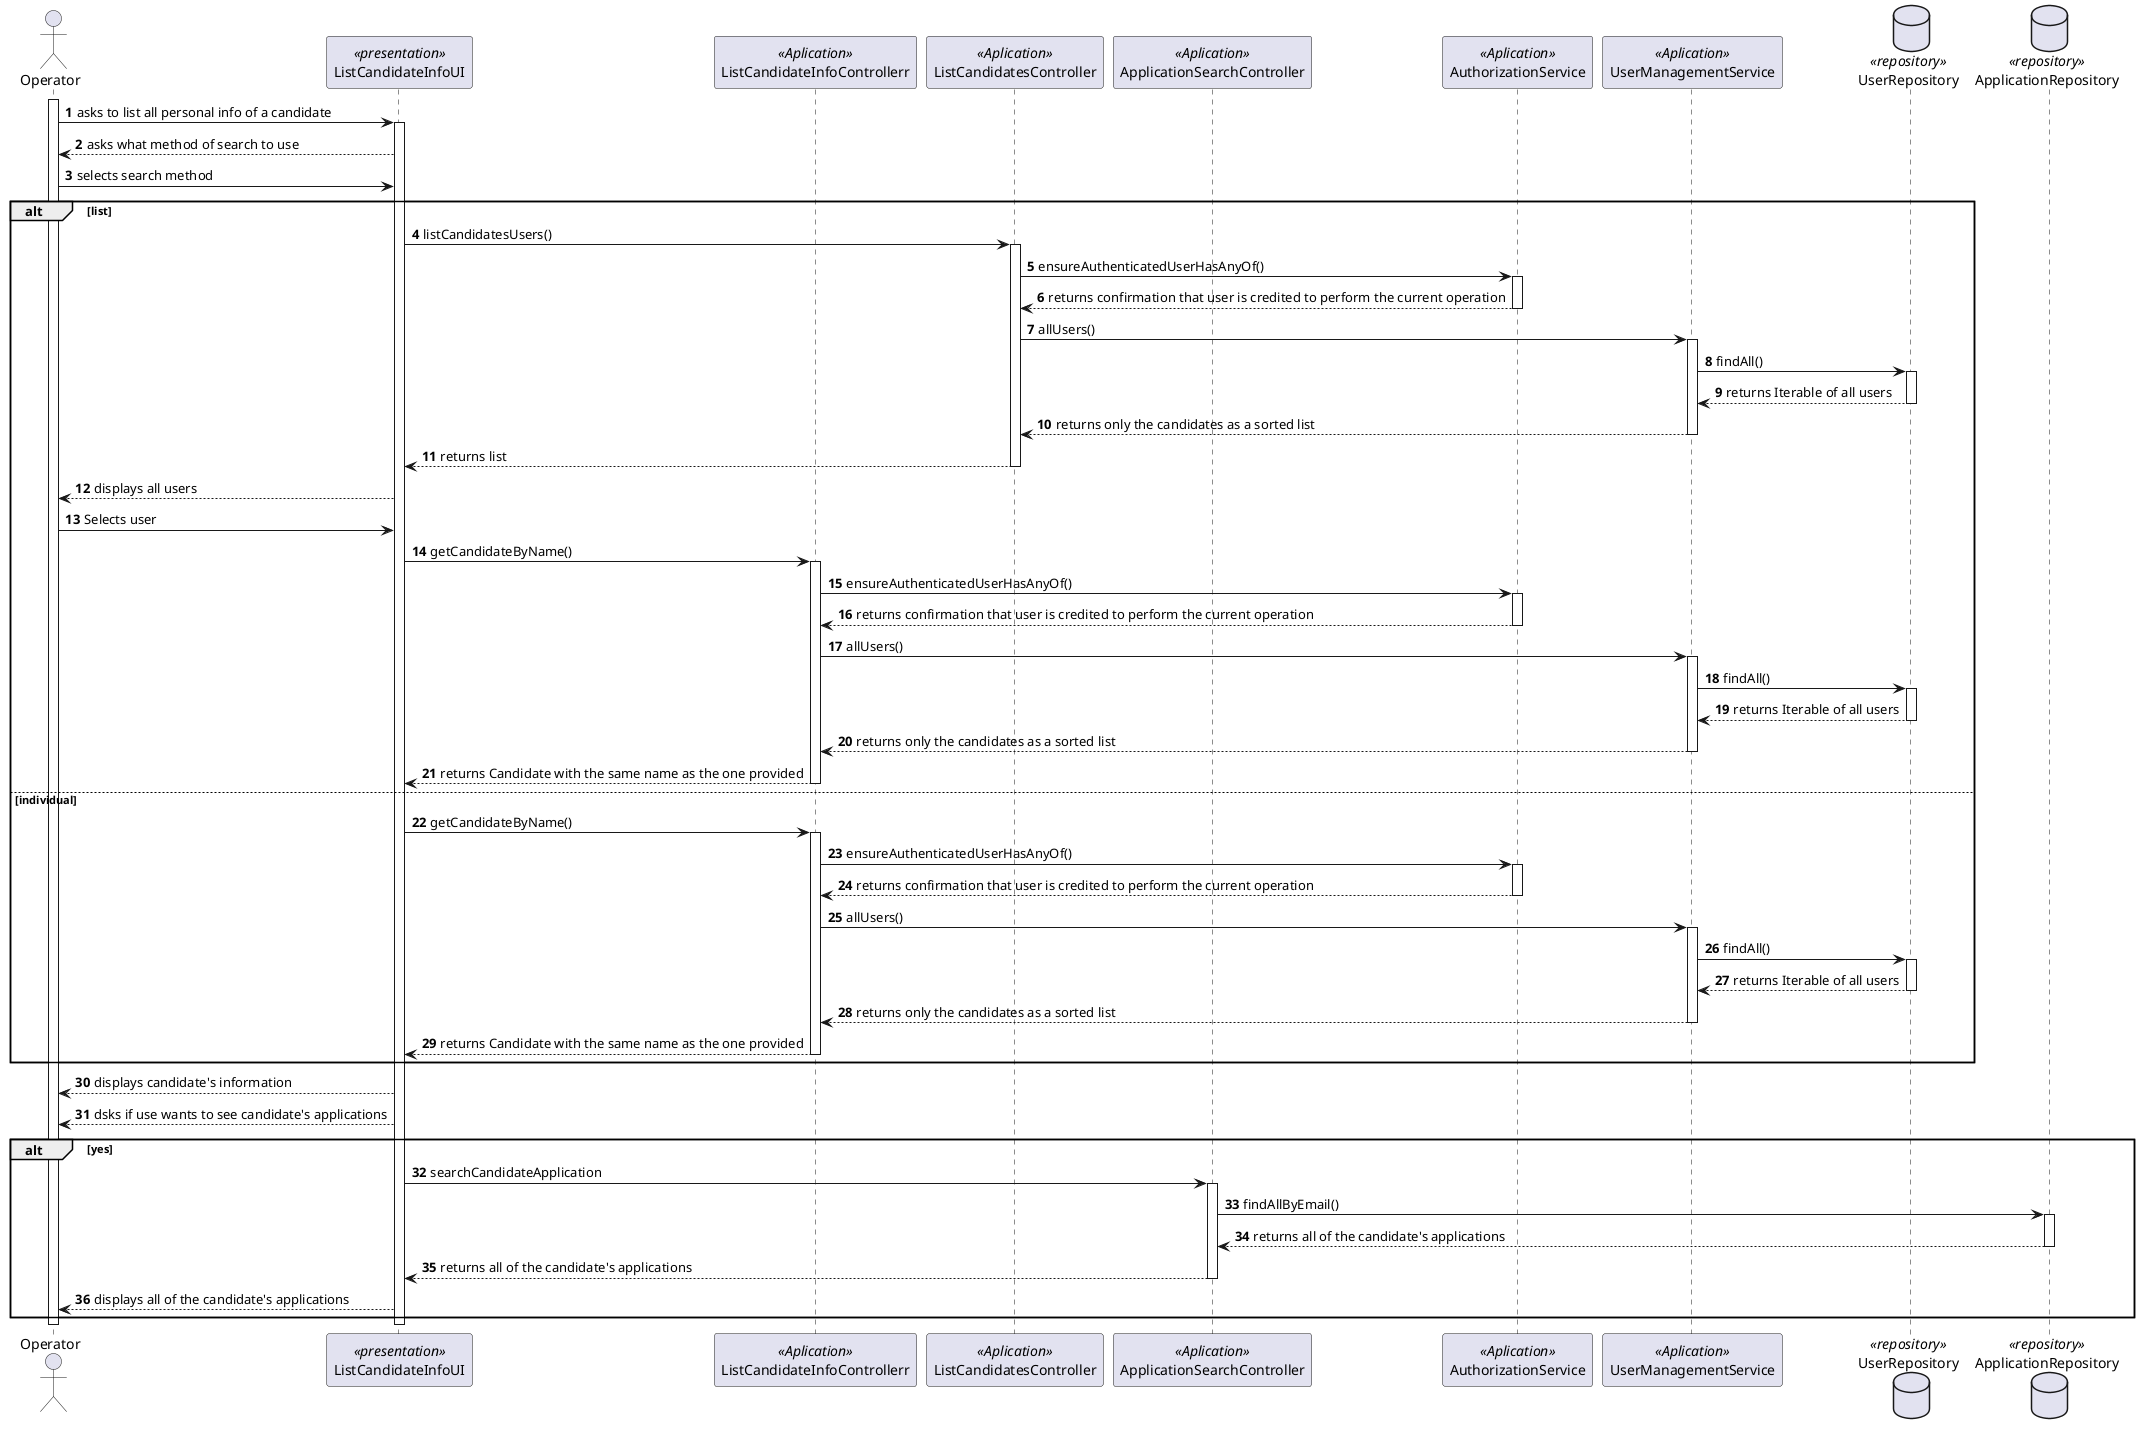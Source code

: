 @startuml
'https://plantuml.com/sequence-diagram

autonumber
actor "Operator" as O
participant "ListCandidateInfoUI" as UI <<presentation>>
participant "ListCandidateInfoControllerr" as CICTRL <<Aplication>>
participant "ListCandidatesController" as CCTRL <<Aplication>>
participant "ApplicationSearchController" as ASCTRL <<Aplication>>
participant "AuthorizationService" as AUTH <<Aplication>>
participant "UserManagementService" as UMNG <<Aplication>>
database UserRepository as REPU <<repository>>
database ApplicationRepository as REPA <<repository>>


activate O
O-> UI : asks to list all personal info of a candidate
activate UI
UI --> O: asks what method of search to use
O -> UI: selects search method
alt list
    UI -> CCTRL: listCandidatesUsers()
    activate CCTRL
    CCTRL -> AUTH: ensureAuthenticatedUserHasAnyOf()
    activate AUTH
    AUTH --> CCTRL: returns confirmation that user is credited to perform the current operation
    deactivate AUTH
    CCTRL -> UMNG: allUsers()
    activate UMNG
    UMNG -> REPU: findAll()
    activate REPU
    REPU --> UMNG : returns Iterable of all users
    deactivate REPU
    UMNG --> CCTRL : returns only the candidates as a sorted list
    deactivate UMNG
    CCTRL --> UI: returns list
    deactivate CCTRL
    UI --> O : displays all users
    O -> UI: Selects user
    UI -> CICTRL: getCandidateByName()
    activate CICTRL
    CICTRL -> AUTH: ensureAuthenticatedUserHasAnyOf()
    activate AUTH
    AUTH --> CICTRL: returns confirmation that user is credited to perform the current operation
    deactivate AUTH
    CICTRL -> UMNG: allUsers()
    activate UMNG
    UMNG -> REPU: findAll()
    activate REPU
    REPU --> UMNG : returns Iterable of all users
    deactivate REPU
    UMNG --> CICTRL : returns only the candidates as a sorted list
    deactivate UMNG
    CICTRL --> UI: returns Candidate with the same name as the one provided
    deactivate CICTRL
else individual
    UI -> CICTRL: getCandidateByName()
    activate CICTRL
    CICTRL -> AUTH: ensureAuthenticatedUserHasAnyOf()
    activate AUTH
    AUTH --> CICTRL: returns confirmation that user is credited to perform the current operation
    deactivate AUTH
    CICTRL -> UMNG: allUsers()
    activate UMNG
    UMNG -> REPU: findAll()
    activate REPU
    REPU --> UMNG : returns Iterable of all users
    deactivate REPU
    UMNG --> CICTRL : returns only the candidates as a sorted list
    deactivate UMNG
    CICTRL --> UI: returns Candidate with the same name as the one provided
    deactivate CICTRL
end
UI --> O: displays candidate's information
UI --> O: dsks if use wants to see candidate's applications
alt yes
    UI -> ASCTRL: searchCandidateApplication
    activate ASCTRL
    ASCTRL -> REPA: findAllByEmail()
    activate REPA
    REPA --> ASCTRL: returns all of the candidate's applications
    deactivate REPA
    ASCTRL --> UI: returns all of the candidate's applications
    deactivate ASCTRL
    UI --> O: displays all of the candidate's applications
end
deactivate UI
deactivate O
@enduml